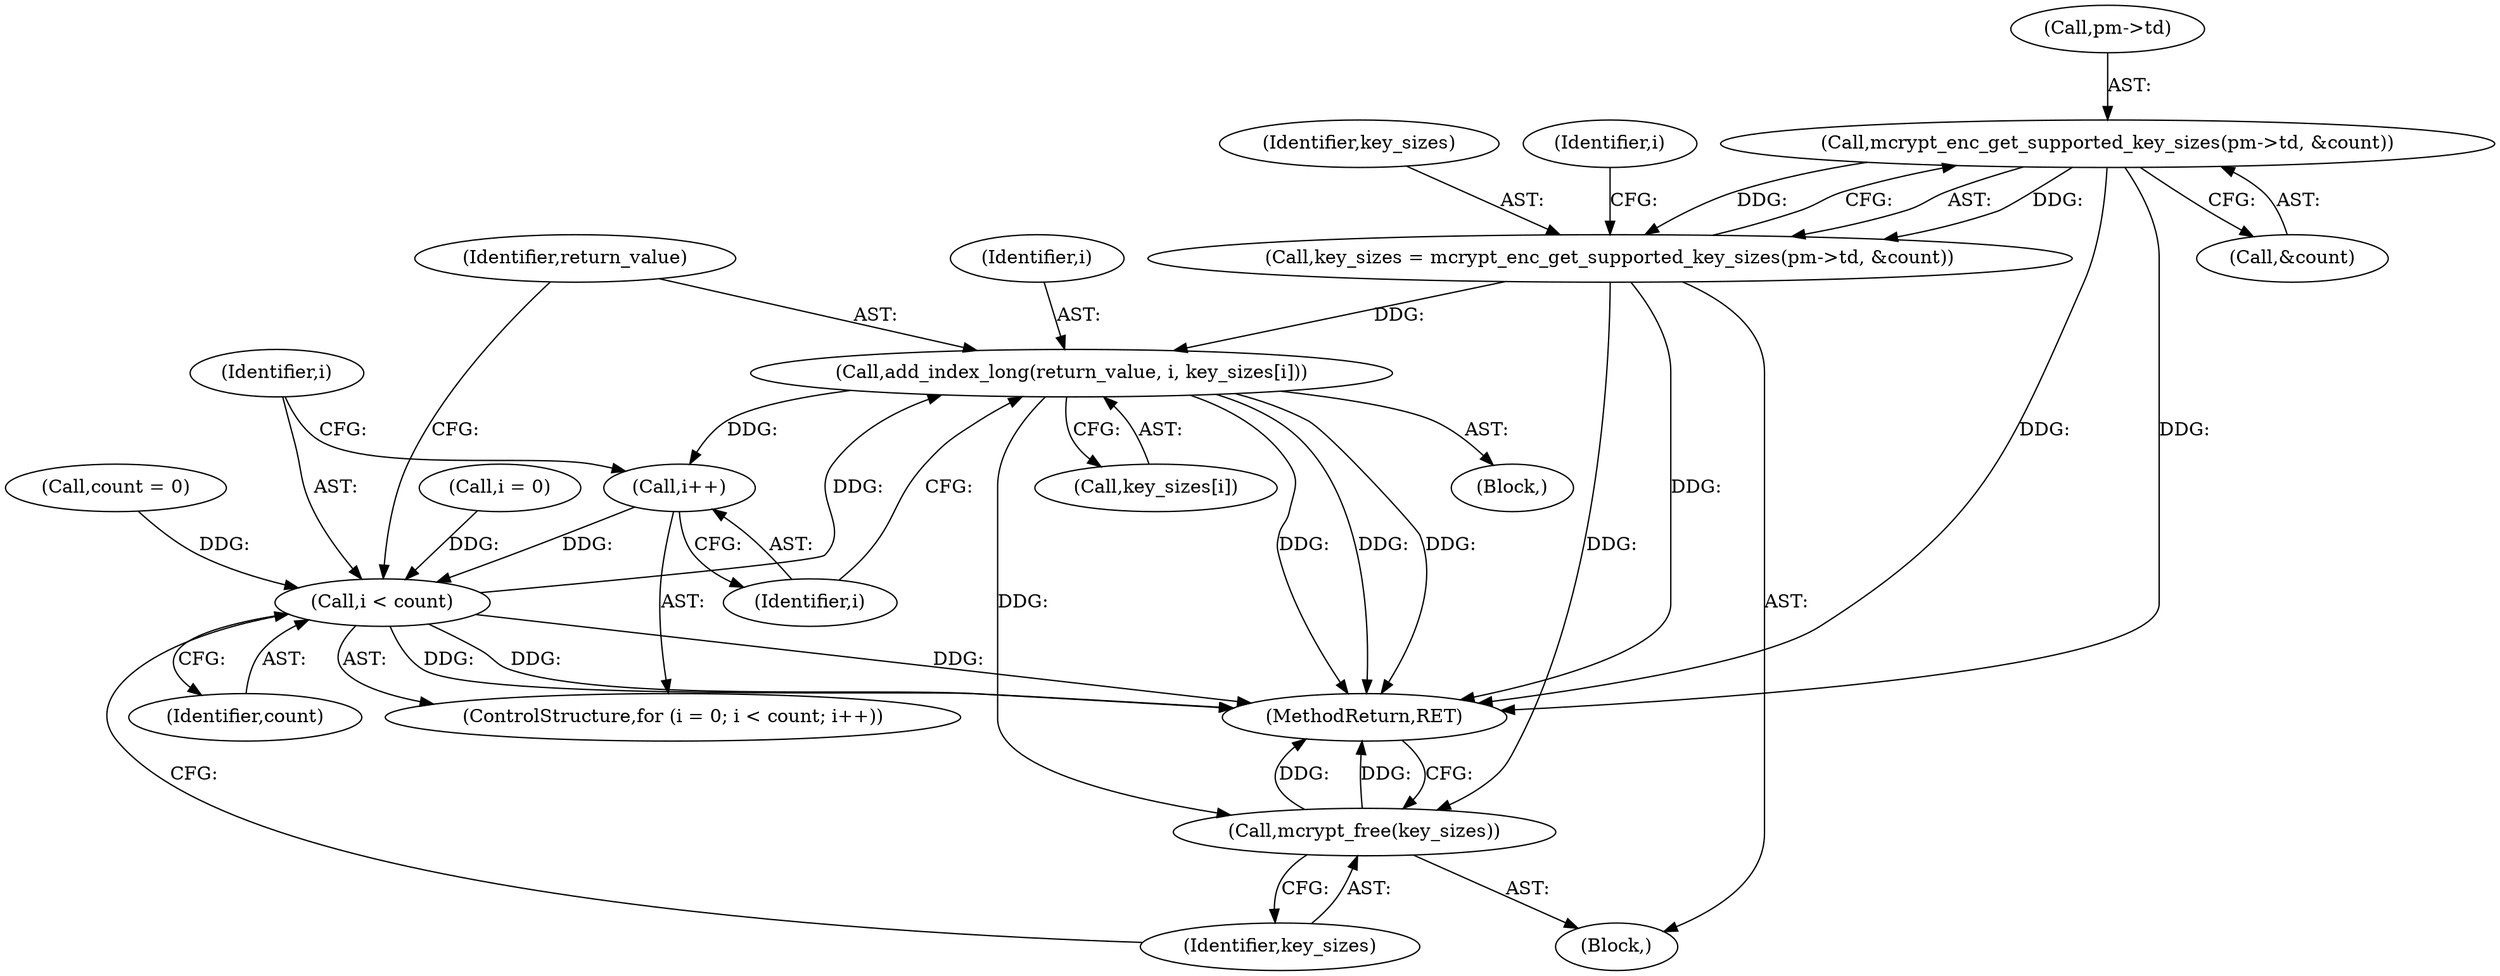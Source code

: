 digraph "0_php-src_6c5211a0cef0cc2854eaa387e0eb036e012904d0?w=1_3@API" {
"1000112" [label="(Call,mcrypt_enc_get_supported_key_sizes(pm->td, &count))"];
"1000110" [label="(Call,key_sizes = mcrypt_enc_get_supported_key_sizes(pm->td, &count))"];
"1000128" [label="(Call,add_index_long(return_value, i, key_sizes[i]))"];
"1000125" [label="(Call,i++)"];
"1000122" [label="(Call,i < count)"];
"1000134" [label="(Call,mcrypt_free(key_sizes))"];
"1000105" [label="(Call,count = 0)"];
"1000130" [label="(Identifier,i)"];
"1000113" [label="(Call,pm->td)"];
"1000123" [label="(Identifier,i)"];
"1000131" [label="(Call,key_sizes[i])"];
"1000119" [label="(Call,i = 0)"];
"1000122" [label="(Call,i < count)"];
"1000124" [label="(Identifier,count)"];
"1000136" [label="(MethodReturn,RET)"];
"1000126" [label="(Identifier,i)"];
"1000134" [label="(Call,mcrypt_free(key_sizes))"];
"1000116" [label="(Call,&count)"];
"1000127" [label="(Block,)"];
"1000125" [label="(Call,i++)"];
"1000111" [label="(Identifier,key_sizes)"];
"1000135" [label="(Identifier,key_sizes)"];
"1000128" [label="(Call,add_index_long(return_value, i, key_sizes[i]))"];
"1000112" [label="(Call,mcrypt_enc_get_supported_key_sizes(pm->td, &count))"];
"1000120" [label="(Identifier,i)"];
"1000110" [label="(Call,key_sizes = mcrypt_enc_get_supported_key_sizes(pm->td, &count))"];
"1000129" [label="(Identifier,return_value)"];
"1000118" [label="(ControlStructure,for (i = 0; i < count; i++))"];
"1000102" [label="(Block,)"];
"1000112" -> "1000110"  [label="AST: "];
"1000112" -> "1000116"  [label="CFG: "];
"1000113" -> "1000112"  [label="AST: "];
"1000116" -> "1000112"  [label="AST: "];
"1000110" -> "1000112"  [label="CFG: "];
"1000112" -> "1000136"  [label="DDG: "];
"1000112" -> "1000136"  [label="DDG: "];
"1000112" -> "1000110"  [label="DDG: "];
"1000112" -> "1000110"  [label="DDG: "];
"1000110" -> "1000102"  [label="AST: "];
"1000111" -> "1000110"  [label="AST: "];
"1000120" -> "1000110"  [label="CFG: "];
"1000110" -> "1000136"  [label="DDG: "];
"1000110" -> "1000128"  [label="DDG: "];
"1000110" -> "1000134"  [label="DDG: "];
"1000128" -> "1000127"  [label="AST: "];
"1000128" -> "1000131"  [label="CFG: "];
"1000129" -> "1000128"  [label="AST: "];
"1000130" -> "1000128"  [label="AST: "];
"1000131" -> "1000128"  [label="AST: "];
"1000126" -> "1000128"  [label="CFG: "];
"1000128" -> "1000136"  [label="DDG: "];
"1000128" -> "1000136"  [label="DDG: "];
"1000128" -> "1000136"  [label="DDG: "];
"1000128" -> "1000125"  [label="DDG: "];
"1000122" -> "1000128"  [label="DDG: "];
"1000128" -> "1000134"  [label="DDG: "];
"1000125" -> "1000118"  [label="AST: "];
"1000125" -> "1000126"  [label="CFG: "];
"1000126" -> "1000125"  [label="AST: "];
"1000123" -> "1000125"  [label="CFG: "];
"1000125" -> "1000122"  [label="DDG: "];
"1000122" -> "1000118"  [label="AST: "];
"1000122" -> "1000124"  [label="CFG: "];
"1000123" -> "1000122"  [label="AST: "];
"1000124" -> "1000122"  [label="AST: "];
"1000129" -> "1000122"  [label="CFG: "];
"1000135" -> "1000122"  [label="CFG: "];
"1000122" -> "1000136"  [label="DDG: "];
"1000122" -> "1000136"  [label="DDG: "];
"1000122" -> "1000136"  [label="DDG: "];
"1000119" -> "1000122"  [label="DDG: "];
"1000105" -> "1000122"  [label="DDG: "];
"1000134" -> "1000102"  [label="AST: "];
"1000134" -> "1000135"  [label="CFG: "];
"1000135" -> "1000134"  [label="AST: "];
"1000136" -> "1000134"  [label="CFG: "];
"1000134" -> "1000136"  [label="DDG: "];
"1000134" -> "1000136"  [label="DDG: "];
}
